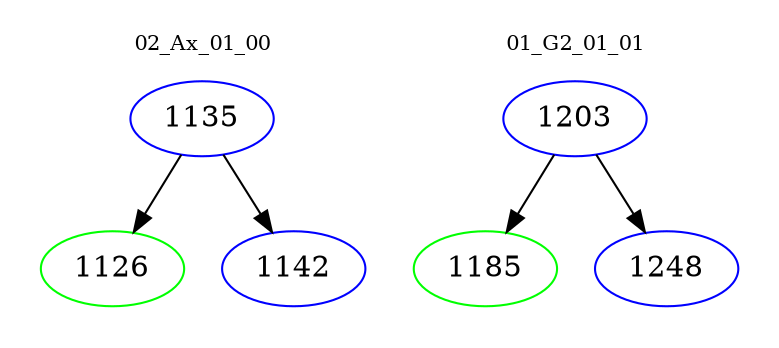 digraph{
subgraph cluster_0 {
color = white
label = "02_Ax_01_00";
fontsize=10;
T0_1135 [label="1135", color="blue"]
T0_1135 -> T0_1126 [color="black"]
T0_1126 [label="1126", color="green"]
T0_1135 -> T0_1142 [color="black"]
T0_1142 [label="1142", color="blue"]
}
subgraph cluster_1 {
color = white
label = "01_G2_01_01";
fontsize=10;
T1_1203 [label="1203", color="blue"]
T1_1203 -> T1_1185 [color="black"]
T1_1185 [label="1185", color="green"]
T1_1203 -> T1_1248 [color="black"]
T1_1248 [label="1248", color="blue"]
}
}
